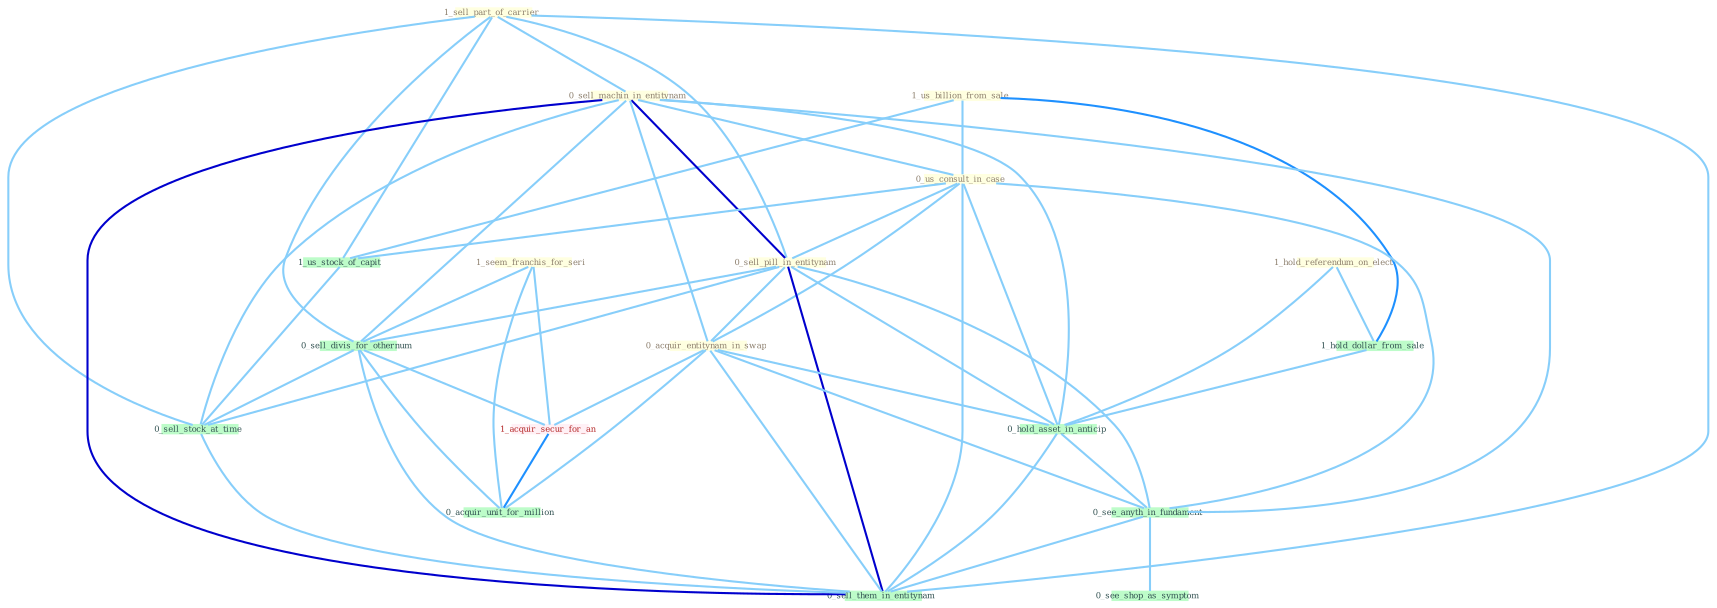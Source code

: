Graph G{ 
    node
    [shape=polygon,style=filled,width=.5,height=.06,color="#BDFCC9",fixedsize=true,fontsize=4,
    fontcolor="#2f4f4f"];
    {node
    [color="#ffffe0", fontcolor="#8b7d6b"] "1_us_billion_from_sale " "1_sell_part_of_carrier " "0_sell_machin_in_entitynam " "1_hold_referendum_on_elect " "0_us_consult_in_case " "1_seem_franchis_for_seri " "0_sell_pill_in_entitynam " "0_acquir_entitynam_in_swap "}
{node [color="#fff0f5", fontcolor="#b22222"] "1_acquir_secur_for_an "}
edge [color="#B0E2FF"];

	"1_us_billion_from_sale " -- "0_us_consult_in_case " [w="1", color="#87cefa" ];
	"1_us_billion_from_sale " -- "1_us_stock_of_capit " [w="1", color="#87cefa" ];
	"1_us_billion_from_sale " -- "1_hold_dollar_from_sale " [w="2", color="#1e90ff" , len=0.8];
	"1_sell_part_of_carrier " -- "0_sell_machin_in_entitynam " [w="1", color="#87cefa" ];
	"1_sell_part_of_carrier " -- "0_sell_pill_in_entitynam " [w="1", color="#87cefa" ];
	"1_sell_part_of_carrier " -- "0_sell_divis_for_othernum " [w="1", color="#87cefa" ];
	"1_sell_part_of_carrier " -- "1_us_stock_of_capit " [w="1", color="#87cefa" ];
	"1_sell_part_of_carrier " -- "0_sell_stock_at_time " [w="1", color="#87cefa" ];
	"1_sell_part_of_carrier " -- "0_sell_them_in_entitynam " [w="1", color="#87cefa" ];
	"0_sell_machin_in_entitynam " -- "0_us_consult_in_case " [w="1", color="#87cefa" ];
	"0_sell_machin_in_entitynam " -- "0_sell_pill_in_entitynam " [w="3", color="#0000cd" , len=0.6];
	"0_sell_machin_in_entitynam " -- "0_acquir_entitynam_in_swap " [w="1", color="#87cefa" ];
	"0_sell_machin_in_entitynam " -- "0_sell_divis_for_othernum " [w="1", color="#87cefa" ];
	"0_sell_machin_in_entitynam " -- "0_hold_asset_in_anticip " [w="1", color="#87cefa" ];
	"0_sell_machin_in_entitynam " -- "0_sell_stock_at_time " [w="1", color="#87cefa" ];
	"0_sell_machin_in_entitynam " -- "0_see_anyth_in_fundament " [w="1", color="#87cefa" ];
	"0_sell_machin_in_entitynam " -- "0_sell_them_in_entitynam " [w="3", color="#0000cd" , len=0.6];
	"1_hold_referendum_on_elect " -- "1_hold_dollar_from_sale " [w="1", color="#87cefa" ];
	"1_hold_referendum_on_elect " -- "0_hold_asset_in_anticip " [w="1", color="#87cefa" ];
	"0_us_consult_in_case " -- "0_sell_pill_in_entitynam " [w="1", color="#87cefa" ];
	"0_us_consult_in_case " -- "0_acquir_entitynam_in_swap " [w="1", color="#87cefa" ];
	"0_us_consult_in_case " -- "1_us_stock_of_capit " [w="1", color="#87cefa" ];
	"0_us_consult_in_case " -- "0_hold_asset_in_anticip " [w="1", color="#87cefa" ];
	"0_us_consult_in_case " -- "0_see_anyth_in_fundament " [w="1", color="#87cefa" ];
	"0_us_consult_in_case " -- "0_sell_them_in_entitynam " [w="1", color="#87cefa" ];
	"1_seem_franchis_for_seri " -- "0_sell_divis_for_othernum " [w="1", color="#87cefa" ];
	"1_seem_franchis_for_seri " -- "1_acquir_secur_for_an " [w="1", color="#87cefa" ];
	"1_seem_franchis_for_seri " -- "0_acquir_unit_for_million " [w="1", color="#87cefa" ];
	"0_sell_pill_in_entitynam " -- "0_acquir_entitynam_in_swap " [w="1", color="#87cefa" ];
	"0_sell_pill_in_entitynam " -- "0_sell_divis_for_othernum " [w="1", color="#87cefa" ];
	"0_sell_pill_in_entitynam " -- "0_hold_asset_in_anticip " [w="1", color="#87cefa" ];
	"0_sell_pill_in_entitynam " -- "0_sell_stock_at_time " [w="1", color="#87cefa" ];
	"0_sell_pill_in_entitynam " -- "0_see_anyth_in_fundament " [w="1", color="#87cefa" ];
	"0_sell_pill_in_entitynam " -- "0_sell_them_in_entitynam " [w="3", color="#0000cd" , len=0.6];
	"0_acquir_entitynam_in_swap " -- "1_acquir_secur_for_an " [w="1", color="#87cefa" ];
	"0_acquir_entitynam_in_swap " -- "0_hold_asset_in_anticip " [w="1", color="#87cefa" ];
	"0_acquir_entitynam_in_swap " -- "0_see_anyth_in_fundament " [w="1", color="#87cefa" ];
	"0_acquir_entitynam_in_swap " -- "0_acquir_unit_for_million " [w="1", color="#87cefa" ];
	"0_acquir_entitynam_in_swap " -- "0_sell_them_in_entitynam " [w="1", color="#87cefa" ];
	"0_sell_divis_for_othernum " -- "1_acquir_secur_for_an " [w="1", color="#87cefa" ];
	"0_sell_divis_for_othernum " -- "0_sell_stock_at_time " [w="1", color="#87cefa" ];
	"0_sell_divis_for_othernum " -- "0_acquir_unit_for_million " [w="1", color="#87cefa" ];
	"0_sell_divis_for_othernum " -- "0_sell_them_in_entitynam " [w="1", color="#87cefa" ];
	"1_acquir_secur_for_an " -- "0_acquir_unit_for_million " [w="2", color="#1e90ff" , len=0.8];
	"1_us_stock_of_capit " -- "0_sell_stock_at_time " [w="1", color="#87cefa" ];
	"1_hold_dollar_from_sale " -- "0_hold_asset_in_anticip " [w="1", color="#87cefa" ];
	"0_hold_asset_in_anticip " -- "0_see_anyth_in_fundament " [w="1", color="#87cefa" ];
	"0_hold_asset_in_anticip " -- "0_sell_them_in_entitynam " [w="1", color="#87cefa" ];
	"0_sell_stock_at_time " -- "0_sell_them_in_entitynam " [w="1", color="#87cefa" ];
	"0_see_anyth_in_fundament " -- "0_see_shop_as_symptom " [w="1", color="#87cefa" ];
	"0_see_anyth_in_fundament " -- "0_sell_them_in_entitynam " [w="1", color="#87cefa" ];
}